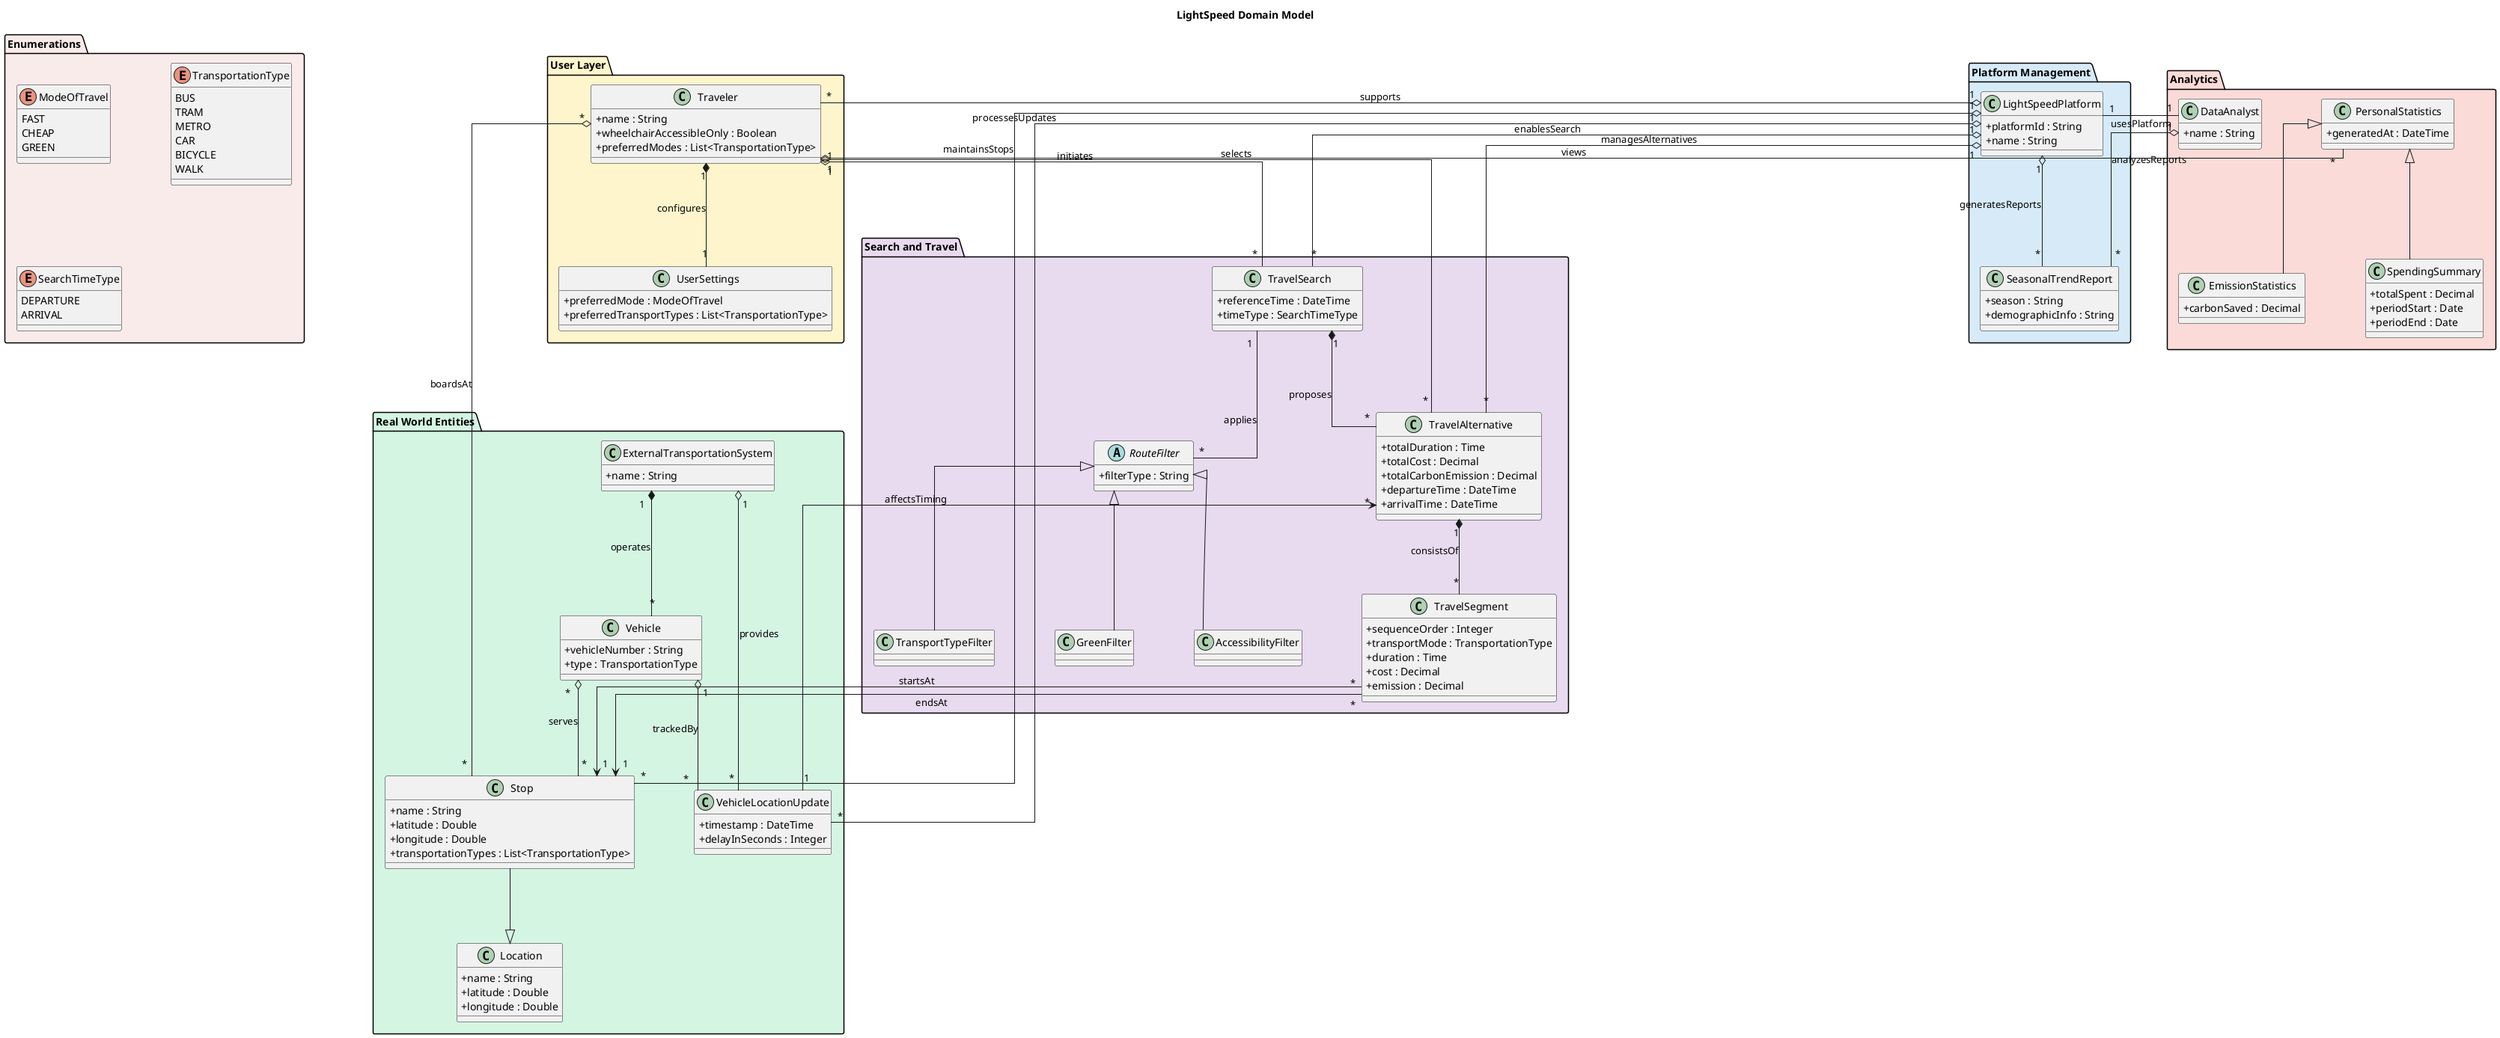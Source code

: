 @startuml domain_model_final
title LightSpeed Domain Model

skinparam classAttributeIconSize 0
skinparam packageStyle circle
skinparam linetype ortho
skinparam nodesep 80
skinparam ranksep 100

'=== Packages with manual background colors ===

package "Enumerations" #F9EBEA {
  enum ModeOfTravel {
    FAST
    CHEAP
    GREEN
  }

  enum TransportationType {
    BUS
    TRAM
    METRO
    CAR
    BICYCLE
    WALK
  }

  enum SearchTimeType {
    DEPARTURE
    ARRIVAL
  }
}

package "User Layer" #FFF5CC {
  class Traveler {
    + name : String
    + wheelchairAccessibleOnly : Boolean
    + preferredModes : List<TransportationType>
  }

  class UserSettings {
    + preferredMode : ModeOfTravel
    + preferredTransportTypes : List<TransportationType>
  }
}

package "Search and Travel" #E8DAEF {
  class TravelSearch {
    + referenceTime : DateTime
    + timeType : SearchTimeType
  }

  class TravelAlternative {
    + totalDuration : Time
    + totalCost : Decimal
    + totalCarbonEmission : Decimal
    + departureTime : DateTime
    + arrivalTime : DateTime
  }

  class TravelSegment {
    + sequenceOrder : Integer
    + transportMode : TransportationType
    + duration : Time
    + cost : Decimal
    + emission : Decimal
  }

  abstract class RouteFilter {
    + filterType : String
  }

  class GreenFilter
  class AccessibilityFilter
  class TransportTypeFilter
}

package "Real World Entities" #D5F5E3 {
  class Stop {
    + name : String
    + latitude : Double
    + longitude : Double
    + transportationTypes : List<TransportationType>
  }

  class Location {
    + name : String
    + latitude : Double
    + longitude : Double
  }

  class Vehicle {
    + vehicleNumber : String
    + type : TransportationType
  }

  class VehicleLocationUpdate {
    + timestamp : DateTime
    + delayInSeconds : Integer
  }

  class ExternalTransportationSystem {
    + name : String
  }
}

package "Platform Management" #D6EAF8 {
  class LightSpeedPlatform {
    + platformId : String
    + name : String
  }

  class SeasonalTrendReport {
    + season : String
    + demographicInfo : String
  }
}

package "Analytics" #FADBD8 {
  class DataAnalyst {
    + name : String
  }

  class PersonalStatistics {
    + generatedAt : DateTime
  }

  class EmissionStatistics {
    + carbonSaved : Decimal
  }

  class SpendingSummary {
    + totalSpent : Decimal
    + periodStart : Date
    + periodEnd : Date
  }
}

'=== Specializations ===
RouteFilter <|-- GreenFilter
RouteFilter <|-- AccessibilityFilter
RouteFilter <|-- TransportTypeFilter
Stop --|> Location
PersonalStatistics <|-- EmissionStatistics
PersonalStatistics <|-- SpendingSummary

'=== Relations (Associations and Aggregations) ===

'--- User side ---
Traveler "1" *-- "1" UserSettings : configures
Traveler "1" o-- "*" TravelSearch : initiates
Traveler "1" o-- "*" TravelAlternative : selects
Traveler "1" o-- "*" PersonalStatistics : views
Traveler "*" o-- "*" Stop : boardsAt

'--- Search side ---
TravelSearch "1" *-- "*" TravelAlternative : proposes
TravelSearch "1" -- "*" RouteFilter : applies

'--- Travel Alternatives side ---
TravelAlternative "1" *-- "*" TravelSegment : consistsOf
TravelSegment "*" --> "1" Stop : startsAt
TravelSegment "*" --> "1" Stop : endsAt

'--- Vehicles and Real World ---
ExternalTransportationSystem "1" *-- "*" Vehicle : operates
ExternalTransportationSystem "1" o-- "*" VehicleLocationUpdate : provides
Vehicle "*" o-- "*" Stop : serves
Vehicle "1" o-- "*" VehicleLocationUpdate : trackedBy
VehicleLocationUpdate "1" --> "*" TravelAlternative : affectsTiming

'--- Platform side ---
LightSpeedPlatform "1" o-- "*" Traveler : supports
LightSpeedPlatform "1" o-- "*" TravelSearch : enablesSearch
LightSpeedPlatform "1" o-- "*" TravelAlternative : managesAlternatives
LightSpeedPlatform "1" o-- "*" VehicleLocationUpdate : processesUpdates
LightSpeedPlatform "1" o-- "*" Stop : maintainsStops
LightSpeedPlatform "1" o-- "*" SeasonalTrendReport : generatesReports

'--- Analytics side ---
DataAnalyst "1" -- "1" LightSpeedPlatform : usesPlatform
DataAnalyst "1" o-- "*" SeasonalTrendReport : analyzesReports

@enduml
